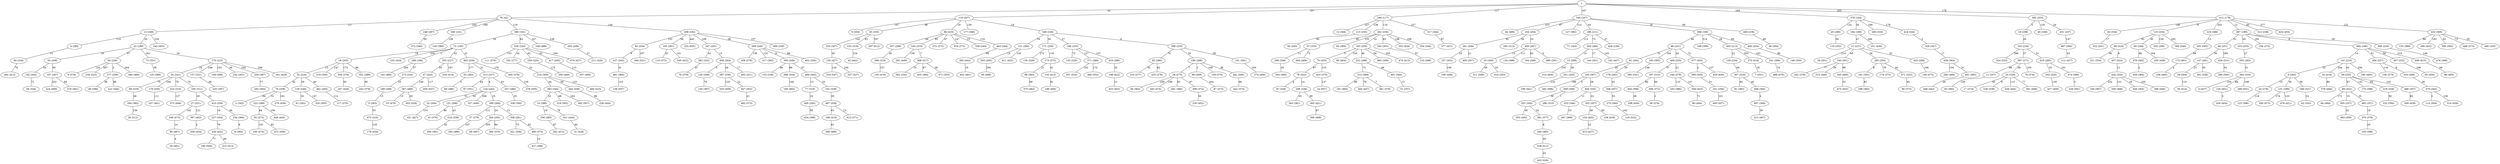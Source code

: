 strict graph G {
1;
0 [label="0 (376)"];
2 [label="2 (342)"];
3 [label="3 (437)"];
4 [label="4 (283)"];
5 [label="5 (354)"];
6 [label="6 (263)"];
7 [label="7 (551)"];
8 [label="8 (393)"];
9 [label="9 (283)"];
10 [label="10 (366)"];
11 [label="11 (357)"];
12 [label="12 (344)"];
13 [label="13 (169)"];
14 [label="14 (507)"];
15 [label="15 (299)"];
16 [label="16 (414)"];
17 [label="17 (374)"];
18 [label="18 (203)"];
19 [label="19 (208)"];
20 [label="20 (296)"];
21 [label="21 (237)"];
22 [label="22 (189)"];
23 [label="23 (278)"];
24 [label="24 (241)"];
25 [label="25 (329)"];
26 [label="26 (512)"];
27 [label="27 (331)"];
28 [label="28 (275)"];
29 [label="29 (304)"];
30 [label="30 (491)"];
31 [label="31 (528)"];
32 [label="32 (294)"];
33 [label="33 (300)"];
34 [label="34 (451)"];
35 [label="35 (255)"];
36 [label="36 (383)"];
37 [label="37 (379)"];
38 [label="38 (374)"];
39 [label="39 (334)"];
40 [label="40 (251)"];
41 [label="41 (376)"];
42 [label="42 (442)"];
43 [label="43 (324)"];
44 [label="44 (400)"];
45 [label="45 (338)"];
46 [label="46 (304)"];
47 [label="47 (320)"];
48 [label="48 (296)"];
49 [label="49 (316)"];
50 [label="50 (334)"];
51 [label="51 (357)"];
52 [label="52 (216)"];
53 [label="53 (479)"];
54 [label="54 (208)"];
55 [label="55 (383)"];
56 [label="56 (414)"];
57 [label="57 (335)"];
58 [label="58 (497)"];
59 [label="59 (255)"];
60 [label="60 (294)"];
61 [label="61 (262)"];
62 [label="62 (343)"];
63 [label="63 (450)"];
64 [label="64 (256)"];
65 [label="65 (369)"];
66 [label="66 (231)"];
67 [label="67 (301)"];
68 [label="68 (316)"];
69 [label="69 (386)"];
70 [label="70 (379)"];
71 [label="71 (324)"];
72 [label="72 (185)"];
73 [label="73 (351)"];
74 [label="74 (376)"];
75 [label="75 (255)"];
76 [label="76 (258)"];
77 [label="77 (318)"];
78 [label="78 (42)"];
79 [label="79 (322)"];
80 [label="80 (494)"];
81 [label="81 (262)"];
82 [label="82 (286)"];
83 [label="83 (485)"];
84 [label="84 (494)"];
85 [label="85 (499)"];
86 [label="86 (225)"];
87 [label="87 (473)"];
88 [label="88 (404)"];
89 [label="89 (322)"];
90 [label="90 (373)"];
91 [label="91 (383)"];
92 [label="92 (373)"];
93 [label="93 (334)"];
94 [label="94 (345)"];
95 [label="95 (487)"];
96 [label="96 (393)"];
97 [label="97 (326)"];
98 [label="98 (483)"];
99 [label="99 (269)"];
100 [label="100 (474)"];
101 [label="101 (427)"];
102 [label="102 (338)"];
103 [label="103 (255)"];
104 [label="104 (254)"];
105 [label="105 (396)"];
106 [label="106 (465)"];
107 [label="107 (461)"];
108 [label="108 (422)"];
109 [label="109 (458)"];
110 [label="110 (372)"];
111 [label="111 (376)"];
112 [label="112 (427)"];
113 [label="113 (255)"];
114 [label="114 (304)"];
115 [label="115 (254)"];
116 [label="116 (522)"];
117 [label="117 (379)"];
118 [label="118 (352)"];
119 [label="119 (207)"];
120 [label="120 (309)"];
121 [label="121 (280)"];
122 [label="122 (344)"];
123 [label="123 (396)"];
124 [label="124 (243)"];
125 [label="125 (389)"];
126 [label="126 (401)"];
127 [label="127 (382)"];
128 [label="128 (234)"];
129 [label="129 (246)"];
130 [label="130 (528)"];
131 [label="131 (299)"];
132 [label="132 (368)"];
133 [label="133 (413)"];
134 [label="134 (398)"];
135 [label="135 (476)"];
136 [label="136 (373)"];
137 [label="137 (331)"];
138 [label="138 (507)"];
139 [label="139 (376)"];
140 [label="140 (387)"];
141 [label="141 (210)"];
142 [label="142 (480)"];
143 [label="143 (307)"];
144 [label="144 (301)"];
145 [label="145 (325)"];
146 [label="146 (389)"];
147 [label="147 (281)"];
148 [label="148 (350)"];
149 [label="149 (386)"];
150 [label="150 (427)"];
151 [label="151 (296)"];
152 [label="152 (261)"];
153 [label="153 (338)"];
154 [label="154 (405)"];
155 [label="155 (388)"];
156 [label="156 (372)"];
157 [label="157 (352)"];
158 [label="158 (439)"];
159 [label="159 (475)"];
160 [label="160 (301)"];
161 [label="161 (301)"];
162 [label="162 (427)"];
163 [label="163 (234)"];
164 [label="164 (349)"];
165 [label="165 (281)"];
166 [label="166 (482)"];
167 [label="167 (426)"];
168 [label="168 (419)"];
169 [label="169 (399)"];
170 [label="170 (223)"];
171 [label="171 (256)"];
172 [label="172 (461)"];
173 [label="173 (372)"];
174 [label="174 (372)"];
175 [label="175 (396)"];
176 [label="176 (436)"];
177 [label="177 (346)"];
178 [label="178 (282)"];
179 [label="179 (350)"];
180 [label="180 (268)"];
181 [label="181 (465)"];
182 [label="182 (262)"];
183 [label="183 (474)"];
184 [label="184 (567)"];
185 [label="185 (460)"];
186 [label="186 (211)"];
187 [label="187 (312)"];
188 [label="188 (321)"];
189 [label="189 (268)"];
190 [label="190 (509)"];
191 [label="191 (291)"];
192 [label="192 (277)"];
193 [label="193 (250)"];
194 [label="194 (190)"];
195 [label="195 (395)"];
196 [label="196 (253)"];
197 [label="197 (267)"];
198 [label="198 (494)"];
199 [label="199 (441)"];
200 [label="200 (466)"];
201 [label="201 (345)"];
202 [label="202 (236)"];
203 [label="203 (320)"];
204 [label="204 (284)"];
205 [label="205 (393)"];
206 [label="206 (336)"];
207 [label="207 (289)"];
208 [label="208 (378)"];
209 [label="209 (384)"];
210 [label="210 (300)"];
211 [label="211 (326)"];
212 [label="212 (369)"];
213 [label="213 (407)"];
214 [label="214 (404)"];
215 [label="215 (512)"];
216 [label="216 (339)"];
217 [label="217 (365)"];
218 [label="218 (350)"];
219 [label="219 (338)"];
220 [label="220 (397)"];
221 [label="221 (354)"];
222 [label="222 (289)"];
223 [label="223 (625)"];
224 [label="224 (469)"];
225 [label="225 (380)"];
226 [label="226 (338)"];
227 [label="227 (354)"];
228 [label="228 (444)"];
229 [label="229 (391)"];
230 [label="230 (402)"];
231 [label="231 (296)"];
232 [label="232 (424)"];
233 [label="233 (318)"];
234 [label="234 (523)"];
235 [label="235 (397)"];
236 [label="236 (243)"];
237 [label="237 (343)"];
238 [label="238 (444)"];
239 [label="239 (432)"];
240 [label="240 (117)"];
241 [label="241 (356)"];
242 [label="242 (403)"];
243 [label="243 (379)"];
244 [label="244 (276)"];
245 [label="245 (310)"];
246 [label="246 (287)"];
247 [label="247 (291)"];
248 [label="248 (488)"];
249 [label="249 (422)"];
250 [label="250 (387)"];
251 [label="251 (436)"];
252 [label="252 (346)"];
253 [label="253 (393)"];
254 [label="254 (384)"];
255 [label="255 (386)"];
256 [label="256 (385)"];
257 [label="257 (280)"];
258 [label="258 (454)"];
259 [label="259 (325)"];
260 [label="260 (468)"];
261 [label="261 (336)"];
262 [label="262 (378)"];
263 [label="263 (381)"];
264 [label="264 (292)"];
265 [label="265 (312)"];
266 [label="266 (402)"];
267 [label="267 (190)"];
268 [label="268 (185)"];
269 [label="269 (240)"];
270 [label="270 (516)"];
271 [label="271 (380)"];
272 [label="272 (272)"];
273 [label="273 (243)"];
274 [label="274 (456)"];
275 [label="275 (360)"];
276 [label="276 (361)"];
277 [label="277 (258)"];
278 [label="278 (505)"];
279 [label="279 (439)"];
280 [label="280 (565)"];
281 [label="281 (449)"];
282 [label="282 (464)"];
283 [label="283 (332)"];
284 [label="284 (257)"];
285 [label="285 (293)"];
286 [label="286 (310)"];
287 [label="287 (330)"];
288 [label="288 (186)"];
289 [label="289 (501)"];
290 [label="290 (333)"];
291 [label="291 (336)"];
292 [label="292 (496)"];
293 [label="293 (295)"];
294 [label="294 (382)"];
295 [label="295 (321)"];
296 [label="296 (382)"];
297 [label="297 (612)"];
298 [label="298 (436)"];
299 [label="299 (346)"];
300 [label="300 (248)"];
301 [label="301 (325)"];
302 [label="302 (529)"];
303 [label="303 (227)"];
304 [label="304 (376)"];
305 [label="305 (337)"];
306 [label="306 (480)"];
307 [label="307 (318)"];
308 [label="308 (281)"];
309 [label="309 (439)"];
310 [label="310 (377)"];
311 [label="311 (349)"];
312 [label="312 (238)"];
313 [label="313 (237)"];
314 [label="314 (458)"];
315 [label="315 (340)"];
316 [label="316 (547)"];
317 [label="317 (344)"];
318 [label="318 (392)"];
319 [label="319 (414)"];
320 [label="320 (393)"];
321 [label="321 (356)"];
322 [label="322 (341)"];
323 [label="323 (319)"];
324 [label="324 (532)"];
325 [label="325 (266)"];
326 [label="326 (363)"];
327 [label="327 (449)"];
328 [label="328 (412)"];
329 [label="329 (347)"];
330 [label="330 (311)"];
331 [label="331 (396)"];
332 [label="332 (394)"];
333 [label="333 (459)"];
334 [label="334 (372)"];
335 [label="335 (390)"];
336 [label="336 (231)"];
337 [label="337 (527)"];
338 [label="338 (300)"];
339 [label="339 (240)"];
340 [label="340 (167)"];
341 [label="341 (429)"];
342 [label="342 (472)"];
343 [label="343 (301)"];
344 [label="344 (447)"];
345 [label="345 (400)"];
346 [label="346 (473)"];
347 [label="347 (352)"];
348 [label="348 (226)"];
349 [label="349 (383)"];
350 [label="350 (440)"];
351 [label="351 (532)"];
352 [label="352 (357)"];
353 [label="353 (434)"];
354 [label="354 (344)"];
355 [label="355 (282)"];
356 [label="356 (473)"];
357 [label="357 (400)"];
358 [label="358 (307)"];
359 [label="359 (423)"];
360 [label="360 (541)"];
361 [label="361 (376)"];
362 [label="362 (332)"];
363 [label="363 (380)"];
364 [label="364 (333)"];
365 [label="365 (421)"];
366 [label="366 (440)"];
367 [label="367 (466)"];
368 [label="368 (317)"];
369 [label="369 (309)"];
370 [label="370 (376)"];
371 [label="371 (333)"];
372 [label="372 (346)"];
373 [label="373 (446)"];
374 [label="374 (386)"];
375 [label="375 (482)"];
376 [label="376 (382)"];
377 [label="377 (431)"];
378 [label="378 (164)"];
379 [label="379 (494)"];
380 [label="380 (161)"];
381 [label="381 (377)"];
382 [label="382 (203)"];
383 [label="383 (344)"];
384 [label="384 (521)"];
385 [label="385 (546)"];
386 [label="386 (392)"];
387 [label="387 (271)"];
388 [label="388 (334)"];
389 [label="389 (339)"];
390 [label="390 (268)"];
391 [label="391 (406)"];
392 [label="392 (442)"];
393 [label="393 (486)"];
394 [label="394 (376)"];
395 [label="395 (468)"];
396 [label="396 (319)"];
397 [label="397 (452)"];
398 [label="398 (235)"];
399 [label="399 (305)"];
400 [label="400 (357)"];
401 [label="401 (344)"];
402 [label="402 (461)"];
403 [label="403 (344)"];
404 [label="404 (398)"];
405 [label="405 (213)"];
406 [label="406 (372)"];
407 [label="407 (252)"];
408 [label="408 (373)"];
409 [label="409 (255)"];
410 [label="410 (336)"];
411 [label="411 (422)"];
412 [label="412 (178)"];
413 [label="413 (371)"];
414 [label="414 (342)"];
415 [label="415 (427)"];
416 [label="416 (353)"];
417 [label="417 (285)"];
418 [label="418 (285)"];
419 [label="419 (390)"];
420 [label="420 (335)"];
421 [label="421 (444)"];
422 [label="422 (374)"];
423 [label="423 (370)"];
424 [label="424 (455)"];
425 [label="425 (289)"];
426 [label="426 (531)"];
427 [label="427 (459)"];
428 [label="428 (238)"];
429 [label="429 (430)"];
430 [label="430 (458)"];
431 [label="431 (237)"];
432 [label="432 (300)"];
433 [label="433 (378)"];
434 [label="434 (398)"];
435 [label="435 (384)"];
436 [label="436 (404)"];
437 [label="437 (386)"];
438 [label="438 (364)"];
439 [label="439 (182)"];
440 [label="440 (460)"];
441 [label="441 (395)"];
442 [label="442 (306)"];
443 [label="443 (436)"];
444 [label="444 (358)"];
445 [label="445 (376)"];
446 [label="446 (254)"];
447 [label="447 (369)"];
448 [label="448 (445)"];
449 [label="449 (415)"];
450 [label="450 (437)"];
451 [label="451 (289)"];
452 [label="452 (326)"];
453 [label="453 (443)"];
454 [label="454 (335)"];
455 [label="455 (299)"];
456 [label="456 (381)"];
457 [label="457 (324)"];
458 [label="458 (304)"];
459 [label="459 (287)"];
460 [label="460 (236)"];
461 [label="461 (265)"];
462 [label="462 (507)"];
463 [label="463 (206)"];
464 [label="464 (408)"];
465 [label="465 (306)"];
466 [label="466 (443)"];
467 [label="467 (358)"];
468 [label="468 (364)"];
469 [label="469 (552)"];
470 [label="470 (302)"];
471 [label="471 (355)"];
472 [label="472 (456)"];
473 [label="473 (316)"];
474 [label="474 (413)"];
475 [label="475 (453)"];
476 [label="476 (368)"];
477 [label="477 (303)"];
478 [label="478 (421)"];
479 [label="479 (437)"];
480 [label="480 (373)"];
481 [label="481 (384)"];
482 [label="482 (373)"];
483 [label="483 (359)"];
484 [label="484 (423)"];
485 [label="485 (357)"];
486 [label="486 (357)"];
487 [label="487 (384)"];
488 [label="488 (470)"];
489 [label="489 (291)"];
490 [label="490 (335)"];
491 [label="491 (360)"];
492 [label="492 (413)"];
493 [label="493 (457)"];
494 [label="494 (196)"];
495 [label="495 (340)"];
496 [label="496 (220)"];
497 [label="497 (368)"];
498 [label="498 (372)"];
499 [label="499 (305)"];
22 -- 64  [label=67];
76 -- 279  [label=181];
205 -- 172  [label=68];
89 -- 305  [label=15];
4 -- 50  [label=51];
210 -- 444  [label=58];
458 -- 287  [label=26];
378 -- 20  [label=132];
170 -- 250  [label=164];
288 -- 142  [label=294];
47 -- 367  [label=146];
141 -- 59  [label=45];
75 -- 423  [label=115];
499 -- 102  [label=33];
86 -- 334  [label=147];
467 -- 168  [label=61];
358 -- 275  [label=53];
86 -- 207  [label=64];
348 -- 121  [label=54];
202 -- 57  [label=99];
348 -- 398  [label=9];
147 -- 291  [label=55];
380 -- 248  [label=327];
330 -- 27  [label=20];
55 -- 69  [label=3];
383 -- 10  [label=22];
49 -- 457  [label=8];
236 -- 479  [label=194];
170 -- 24  [label=18];
368 -- 435  [label=67];
59 -- 219  [label=83];
196 -- 419  [label=137];
376 -- 209  [label=2];
72 -- 303  [label=42];
33 -- 416  [label=53];
82 -- 433  [label=92];
444 -- 238  [label=86];
246 -- 372  [label=59];
364 -- 126  [label=68];
371 -- 90  [label=40];
308 -- 321  [label=75];
463 -- 445  [label=170];
170 -- 137  [label=108];
163 -- 387  [label=37];
412 -- 424  [label=277];
405 -- 270  [label=303];
308 -- 480  [label=92];
187 -- 406  [label=60];
28 -- 491  [label=85];
66 -- 409  [label=24];
154 -- 415  [label=22];
329 -- 438  [label=17];
380 -- 455  [label=138];
468 -- 497  [label=4];
129 -- 320  [label=147];
137 -- 235  [label=66];
119 -- 348  [label=19];
382 -- 19  [label=5];
202 -- 354  [label=108];
463 -- 55  [label=177];
412 -- 43  [label=146];
89 -- 485  [label=35];
13 -- 242  [label=234];
168 -- 306  [label=61];
244 -- 255  [label=110];
485 -- 370  [label=19];
284 -- 325  [label=9];
396 -- 135  [label=157];
387 -- 74  [label=105];
355 -- 364  [label=51];
420 -- 200  [label=131];
203 -- 427  [label=139];
458 -- 295  [label=17];
115 -- 60  [label=40];
349 -- 328  [label=29];
28 -- 36  [label=108];
496 -- 476  [label=148];
348 -- 171  [label=30];
124 -- 151  [label=53];
52 -- 461  [label=49];
494 -- 284  [label=61];
275 -- 116  [label=162];
131 -- 356  [label=174];
1 -- 382  [label=203];
431 -- 487  [label=147];
264 -- 58  [label=205];
73 -- 125  [label=38];
24 -- 68  [label=75];
374 -- 229  [label=5];
49 -- 221  [label=38];
165 -- 110  [label=91];
124 -- 327  [label=206];
487 -- 112  [label=43];
102 -- 467  [label=20];
331 -- 488  [label=74];
189 -- 9  [label=15];
143 -- 454  [label=28];
75 -- 79  [label=67];
294 -- 26  [label=130];
387 -- 11  [label=86];
368 -- 362  [label=15];
340 -- 44  [label=233];
378 -- 414  [label=178];
72 -- 232  [label=239];
59 -- 175  [label=141];
273 -- 189  [label=25];
470 -- 314  [label=156];
18 -- 304  [label=173];
204 -- 144  [label=17];
93 -- 384  [label=187];
369 -- 201  [label=36];
454 -- 352  [label=22];
86 -- 339  [label=15];
307 -- 468  [label=46];
233 -- 42  [label=124];
60 -- 430  [label=164];
494 -- 407  [label=56];
78 -- 246  [label=245];
458 -- 120  [label=5];
236 -- 259  [label=82];
66 -- 477  [label=72];
64 -- 440  [label=204];
202 -- 193  [label=14];
293 -- 85  [label=204];
170 -- 149  [label=163];
264 -- 394  [label=84];
480 -- 437  [label=13];
10 -- 421  [label=78];
212 -- 361  [label=7];
259 -- 350  [label=115];
285 -- 371  [label=40];
463 -- 313  [label=31];
380 -- 236  [label=82];
193 -- 465  [label=56];
193 -- 88  [label=154];
239 -- 215  [label=80];
340 -- 104  [label=87];
269 -- 217  [label=125];
76 -- 222  [label=31];
441 -- 466  [label=48];
160 -- 345  [label=99];
407 -- 63  [label=198];
163 -- 324  [label=298];
33 -- 311  [label=49];
392 -- 402  [label=19];
206 -- 263  [label=45];
50 -- 492  [label=79];
76 -- 2  [label=84];
141 -- 6  [label=53];
459 -- 33  [label=13];
151 -- 216  [label=43];
25 -- 226  [label=9];
401 -- 51  [label=13];
268 -- 169  [label=214];
245 -- 281  [label=139];
22 -- 170  [label=34];
283 -- 70  [label=47];
473 -- 176  [label=120];
173 -- 96  [label=21];
405 -- 331  [label=183];
86 -- 403  [label=119];
179 -- 107  [label=111];
21 -- 425  [label=52];
115 -- 49  [label=62];
390 -- 308  [label=13];
345 -- 475  [label=53];
29 -- 56  [label=110];
498 -- 230  [label=30];
455 -- 211  [label=27];
347 -- 482  [label=21];
119 -- 177  [label=139];
54 -- 182  [label=54];
212 -- 181  [label=96];
399 -- 241  [label=51];
22 -- 54  [label=19];
16 -- 379  [label=80];
277 -- 122  [label=86];
325 -- 470  [label=36];
72 -- 463  [label=21];
254 -- 8  [label=9];
171 -- 173  [label=116];
119 -- 5  [label=147];
270 -- 7  [label=35];
497 -- 213  [label=39];
406 -- 38  [label=2];
187 -- 404  [label=86];
1 -- 119  [label=207];
439 -- 93  [label=152];
287 -- 333  [label=129];
222 -- 92  [label=84];
470 -- 114  [label=2];
378 -- 194  [label=26];
303 -- 319  [label=187];
52 -- 76  [label=42];
66 -- 195  [label=164];
13 -- 22  [label=20];
59 -- 89  [label=67];
305 -- 483  [label=22];
86 -- 272  [label=47];
180 -- 28  [label=7];
313 -- 257  [label=43];
72 -- 18  [label=18];
28 -- 183  [label=199];
92 -- 472  [label=83];
10 -- 256  [label=19];
340 -- 460  [label=69];
201 -- 381  [label=32];
15 -- 301  [label=26];
304 -- 167  [label=50];
359 -- 80  [label=71];
115 -- 335  [label=136];
398 -- 82  [label=51];
252 -- 447  [label=23];
300 -- 499  [label=57];
313 -- 124  [label=6];
445 -- 278  [label=129];
271 -- 351  [label=152];
78 -- 13  [label=127];
299 -- 363  [label=34];
81 -- 143  [label=45];
438 -- 441  [label=31];
414 -- 329  [label=5];
27 -- 397  [label=121];
170 -- 341  [label=206];
82 -- 310  [label=91];
124 -- 32  [label=51];
336 -- 146  [label=158];
6 -- 131  [label=36];
439 -- 269  [label=58];
340 -- 127  [label=215];
439 -- 389  [label=157];
6 -- 23  [label=15];
269 -- 300  [label=8];
99 -- 87  [label=204];
25 -- 391  [label=77];
66 -- 81  [label=31];
340 -- 186  [label=44];
240 -- 202  [label=119];
35 -- 233  [label=63];
186 -- 204  [label=73];
9 -- 473  [label=33];
1 -- 240  [label=117];
365 -- 395  [label=47];
432 -- 386  [label=92];
397 -- 258  [label=2];
25 -- 228  [label=115];
459 -- 489  [label=4];
192 -- 210  [label=23];
380 -- 72  [label=24];
267 -- 103  [label=65];
89 -- 84  [label=172];
23 -- 123  [label=118];
104 -- 459  [label=33];
219 -- 332  [label=56];
369 -- 286  [label=1];
300 -- 388  [label=86];
194 -- 251  [label=246];
212 -- 344  [label=78];
412 -- 115  [label=76];
300 -- 153  [label=90];
231 -- 212  [label=73];
47 -- 450  [label=117];
481 -- 138  [label=123];
172 -- 106  [label=4];
307 -- 91  [label=65];
418 -- 374  [label=101];
163 -- 418  [label=51];
79 -- 97  [label=4];
20 -- 118  [label=56];
40 -- 426  [label=280];
28 -- 498  [label=97];
494 -- 141  [label=14];
240 -- 12  [label=227];
328 -- 443  [label=24];
250 -- 282  [label=77];
21 -- 34  [label=214];
186 -- 428  [label=27];
21 -- 160  [label=64];
409 -- 244  [label=21];
287 -- 347  [label=22];
222 -- 448  [label=156];
343 -- 132  [label=67];
104 -- 261  [label=82];
352 -- 154  [label=48];
60 -- 376  [label=88];
216 -- 456  [label=42];
40 -- 147  [label=30];
241 -- 493  [label=101];
64 -- 277  [label=2];
18 -- 451  [label=86];
160 -- 315  [label=39];
104 -- 265  [label=58];
108 -- 453  [label=21];
27 -- 346  [label=142];
68 -- 294  [label=66];
93 -- 237  [label=9];
121 -- 293  [label=15];
18 -- 218  [label=147];
120 -- 140  [label=78];
37 -- 393  [label=107];
64 -- 0  [label=120];
267 -- 40  [label=61];
460 -- 46  [label=68];
170 -- 152  [label=38];
267 -- 496  [label=30];
412 -- 312  [label=60];
13 -- 4  [label=114];
72 -- 288  [label=1];
6 -- 188  [label=58];
459 -- 134  [label=111];
143 -- 292  [label=189];
499 -- 77  [label=13];
202 -- 343  [label=65];
340 -- 268  [label=18];
370 -- 105  [label=20];
268 -- 66  [label=46];
439 -- 223  [label=443];
78 -- 336  [label=189];
22 -- 73  [label=162];
285 -- 174  [label=79];
261 -- 157  [label=16];
1 -- 340  [label=167];
171 -- 130  [label=272];
236 -- 111  [label=133];
426 -- 280  [label=34];
301 -- 199  [label=116];
131 -- 478  [label=122];
194 -- 21  [label=47];
193 -- 231  [label=46];
191 -- 274  [label=165];
323 -- 373  [label=127];
81 -- 178  [label=20];
457 -- 420  [label=11];
495 -- 434  [label=58];
237 -- 481  [label=41];
432 -- 266  [label=102];
446 -- 148  [label=96];
35 -- 220  [label=142];
115 -- 385  [label=292];
330 -- 410  [label=25];
313 -- 67  [label=64];
1 -- 412  [label=178];
271 -- 469  [label=172];
11 -- 83  [label=128];
178 -- 358  [label=25];
388 -- 166  [label=148];
269 -- 452  [label=86];
247 -- 458  [label=13];
21 -- 285  [label=56];
57 -- 464  [label=73];
113 -- 94  [label=90];
378 -- 290  [label=169];
180 -- 139  [label=108];
147 -- 29  [label=23];
19 -- 163  [label=26];
133 -- 198  [label=81];
409 -- 187  [label=57];
52 -- 129  [label=30];
202 -- 65  [label=133];
240 -- 113  [label=138];
247 -- 283  [label=41];
182 -- 39  [label=72];
43 -- 322  [label=17];
124 -- 390  [label=25];
425 -- 159  [label=186];
95 -- 30  [label=4];
236 -- 417  [label=42];
59 -- 486  [label=102];
180 -- 99  [label=1];
364 -- 3  [label=104];
202 -- 353  [label=198];
204 -- 15  [label=15];
412 -- 267  [label=12];
486 -- 309  [label=82];
390 -- 264  [label=24];
165 -- 249  [label=141];
420 -- 326  [label=28];
245 -- 368  [label=7];
157 -- 109  [label=106];
210 -- 484  [label=123];
119 -- 35  [label=48];
126 -- 436  [label=3];
477 -- 399  [label=2];
86 -- 245  [label=85];
150 -- 316  [label=120];
288 -- 273  [label=57];
405 -- 128  [label=21];
25 -- 17  [label=45];
421 -- 31  [label=84];
390 -- 37  [label=111];
96 -- 375  [label=89];
206 -- 365  [label=85];
269 -- 208  [label=138];
268 -- 405  [label=28];
410 -- 254  [label=48];
24 -- 323  [label=78];
151 -- 41  [label=80];
261 -- 400  [label=21];
432 -- 490  [label=35];
197 -- 224  [label=202];
78 -- 380  [label=119];
210 -- 383  [label=44];
231 -- 401  [label=48];
346 -- 95  [label=14];
141 -- 16  [label=204];
467 -- 413  [label=13];
383 -- 462  [label=163];
160 -- 262  [label=77];
439 -- 247  [label=109];
197 -- 276  [label=94];
24 -- 330  [label=70];
423 -- 14  [label=137];
438 -- 260  [label=104];
403 -- 392  [label=98];
24 -- 179  [label=109];
381 -- 349  [label=6];
193 -- 474  [label=163];
267 -- 156  [label=182];
240 -- 317  [label=227];
57 -- 299  [label=11];
352 -- 158  [label=82];
103 -- 355  [label=27];
143 -- 369  [label=2];
161 -- 296  [label=81];
180 -- 442  [label=38];
285 -- 161  [label=8];
128 -- 307  [label=84];
420 -- 184  [label=232];
417 -- 357  [label=115];
268 -- 446  [label=69];
367 -- 53  [label=13];
1 -- 378  [label=164];
387 -- 25  [label=58];
78 -- 439  [label=140];
196 -- 145  [label=72];
412 -- 432  [label=122];
367 -- 302  [label=63];
244 -- 359  [label=147];
121 -- 411  [label=142];
32 -- 101  [label=133];
35 -- 297  [label=357];
348 -- 196  [label=27];
454 -- 252  [label=11];
317 -- 377  [label=87];
364 -- 289  [label=168];
119 -- 86  [label=18];
404 -- 298  [label=38];
449 -- 98  [label=68];
129 -- 61  [label=16];
64 -- 234  [label=267];
173 -- 133  [label=41];
420 -- 366  [label=105];
382 -- 431  [label=34];
277 -- 48  [label=38];
239 -- 190  [label=77];
15 -- 214  [label=105];
410 -- 227  [label=18];
256 -- 342  [label=87];
195 -- 360  [label=146];
432 -- 408  [label=73];
18 -- 52  [label=13];
439 -- 165  [label=99];
227 -- 239  [label=78];
54 -- 197  [label=59];
79 -- 206  [label=14];
398 -- 191  [label=56];
382 -- 45  [label=135];
225 -- 205  [label=13];
236 -- 192  [label=34];
494 -- 449  [label=219];
204 -- 162  [label=143];
303 -- 47  [label=93];
267 -- 494  [label=6];
451 -- 243  [label=90];
92 -- 100  [label=101];
398 -- 180  [label=33];
461 -- 117  [label=114];
201 -- 253  [label=48];
207 -- 396  [label=30];
196 -- 271  [label=127];
368 -- 471  [label=38];
432 -- 155  [label=88];
193 -- 75  [label=5];
1 -- 78  [label=42];
442 -- 422  [label=68];
186 -- 71  [label=113];
459 -- 164  [label=62];
419 -- 108  [label=32];
284 -- 136  [label=116];
383 -- 318  [label=48];
150 -- 337  [label=100];
477 -- 429  [label=127];
77 -- 495  [label=22];
188 -- 62  [label=22];
220 -- 150  [label=30];
257 -- 338  [label=20];
412 -- 225  [label=202];
141 -- 185  [label=250];
418 -- 203  [label=35];
}
